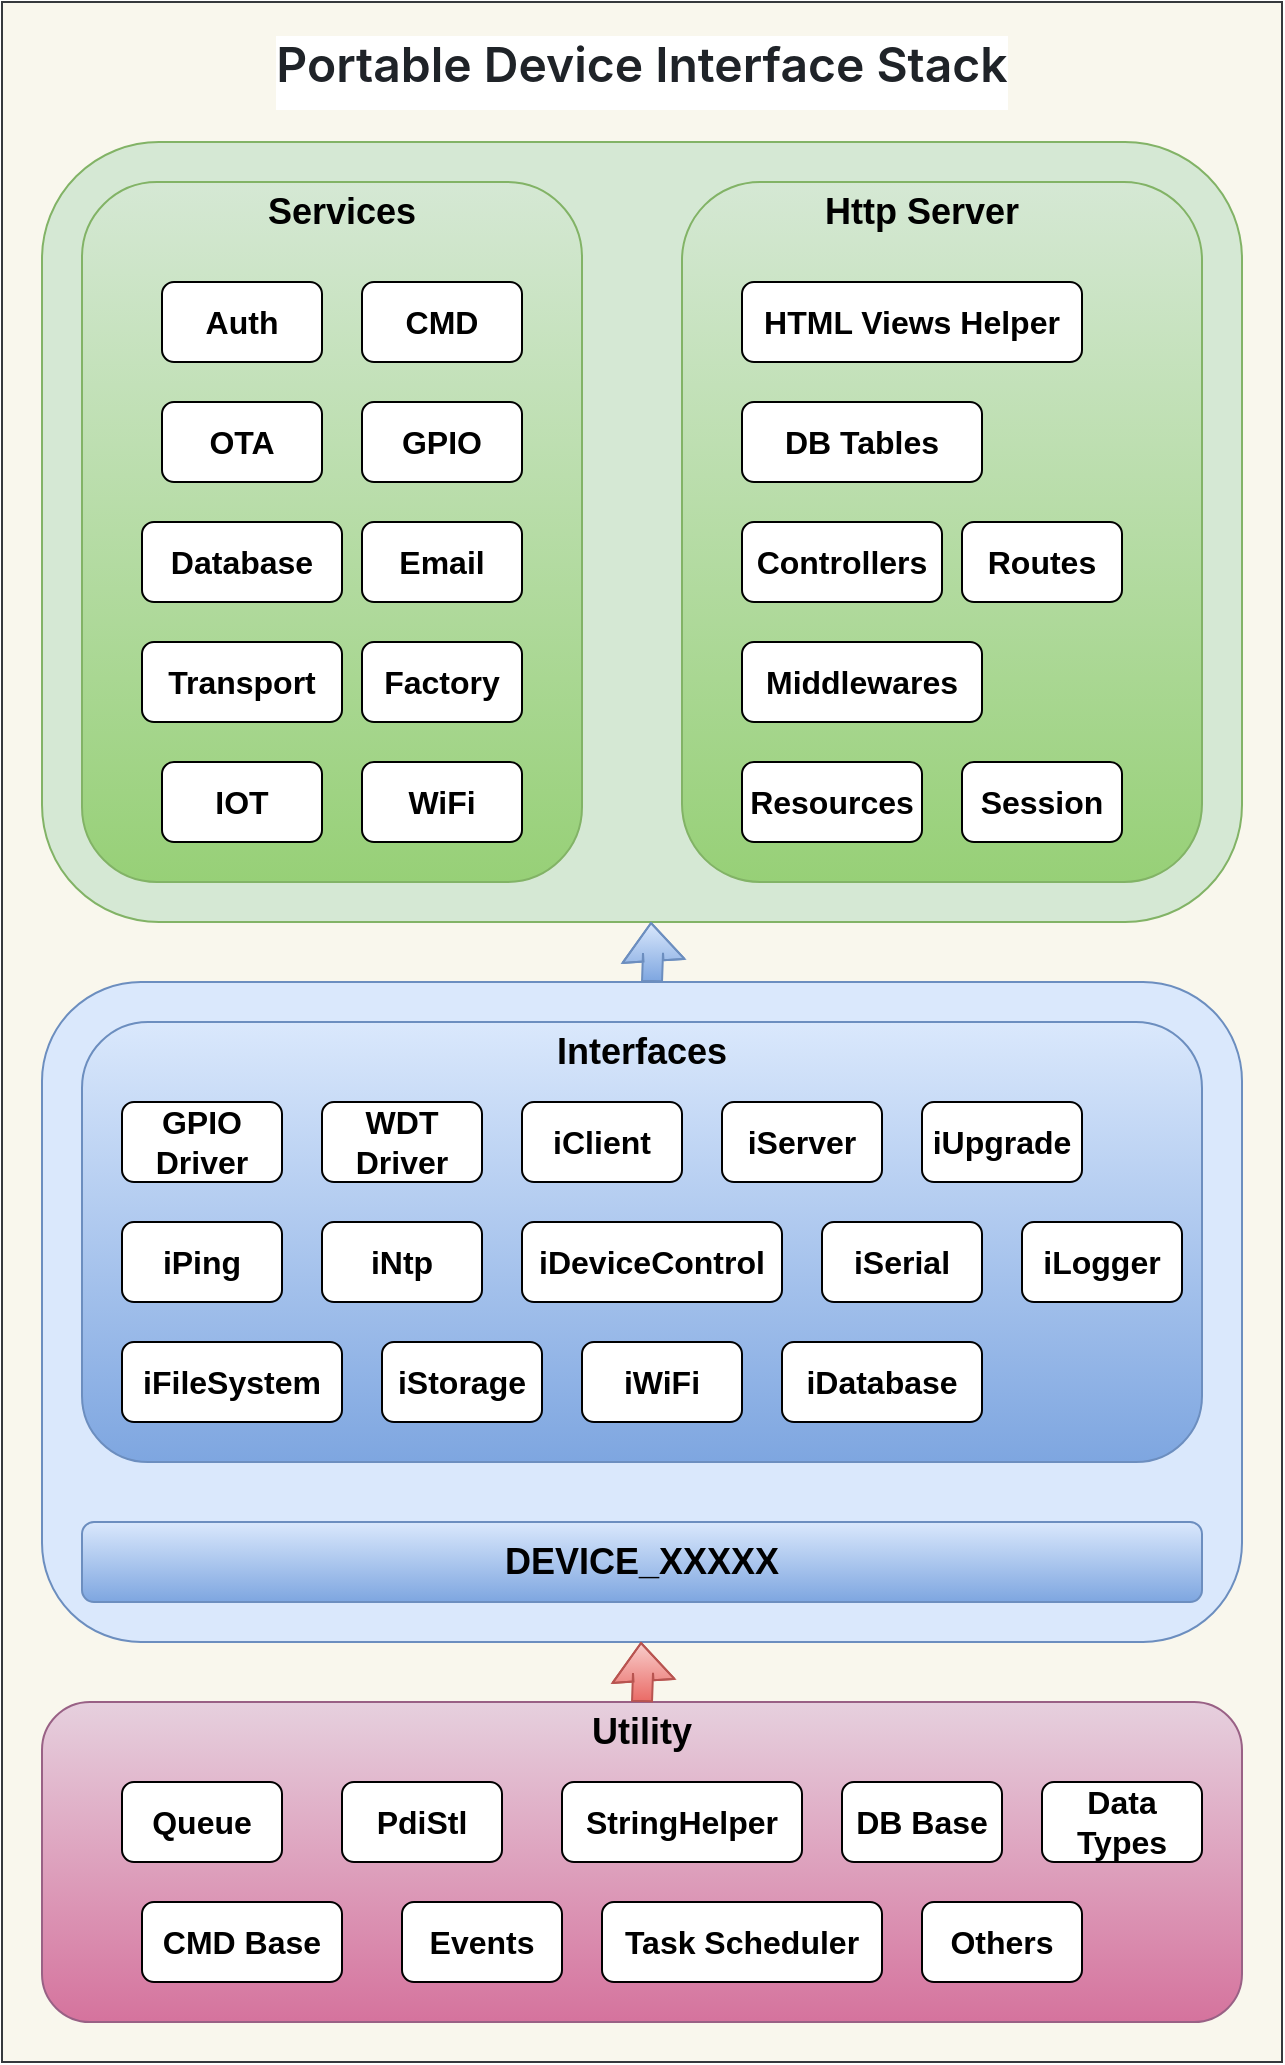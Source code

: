 <mxfile version="27.0.3">
  <diagram name="Page-1" id="NKThMFRLzUCJ7Fi8OCnz">
    <mxGraphModel dx="990" dy="678" grid="1" gridSize="10" guides="1" tooltips="1" connect="1" arrows="1" fold="1" page="1" pageScale="1" pageWidth="827" pageHeight="1169" math="0" shadow="0">
      <root>
        <mxCell id="0" />
        <mxCell id="1" parent="0" />
        <mxCell id="QejgOrHZM77KhZXNUiPQ-61" value="" style="rounded=0;whiteSpace=wrap;html=1;fillColor=#f9f7ed;strokeColor=#36393d;" vertex="1" parent="1">
          <mxGeometry x="80" y="80" width="640" height="1030" as="geometry" />
        </mxCell>
        <mxCell id="QejgOrHZM77KhZXNUiPQ-57" value="" style="rounded=1;whiteSpace=wrap;html=1;fillColor=#d5e8d4;strokeColor=#82b366;" vertex="1" parent="1">
          <mxGeometry x="100" y="150" width="600" height="390" as="geometry" />
        </mxCell>
        <mxCell id="QejgOrHZM77KhZXNUiPQ-55" value="" style="rounded=1;whiteSpace=wrap;html=1;fillColor=#dae8fc;strokeColor=#6c8ebf;" vertex="1" parent="1">
          <mxGeometry x="100" y="570" width="600" height="330" as="geometry" />
        </mxCell>
        <mxCell id="QejgOrHZM77KhZXNUiPQ-2" value="" style="rounded=1;whiteSpace=wrap;html=1;fillColor=#d5e8d4;strokeColor=#82b366;gradientColor=#97d077;" vertex="1" parent="1">
          <mxGeometry x="120" y="170" width="250" height="350" as="geometry" />
        </mxCell>
        <mxCell id="QejgOrHZM77KhZXNUiPQ-3" value="&lt;font style=&quot;font-size: 18px;&quot;&gt;&lt;b&gt;Services&lt;/b&gt;&lt;/font&gt;" style="text;html=1;align=center;verticalAlign=middle;whiteSpace=wrap;rounded=0;strokeWidth=3;" vertex="1" parent="1">
          <mxGeometry x="220" y="170" width="60" height="30" as="geometry" />
        </mxCell>
        <mxCell id="QejgOrHZM77KhZXNUiPQ-4" value="&lt;font style=&quot;font-size: 16px;&quot;&gt;&lt;b style=&quot;&quot;&gt;Auth&lt;/b&gt;&lt;/font&gt;" style="rounded=1;whiteSpace=wrap;html=1;" vertex="1" parent="1">
          <mxGeometry x="160" y="220" width="80" height="40" as="geometry" />
        </mxCell>
        <mxCell id="QejgOrHZM77KhZXNUiPQ-5" value="&lt;font style=&quot;font-size: 16px;&quot;&gt;&lt;b style=&quot;&quot;&gt;CMD&lt;/b&gt;&lt;/font&gt;" style="rounded=1;whiteSpace=wrap;html=1;" vertex="1" parent="1">
          <mxGeometry x="260" y="220" width="80" height="40" as="geometry" />
        </mxCell>
        <mxCell id="QejgOrHZM77KhZXNUiPQ-6" value="&lt;font style=&quot;font-size: 16px;&quot;&gt;&lt;b style=&quot;&quot;&gt;Database&lt;/b&gt;&lt;/font&gt;" style="rounded=1;whiteSpace=wrap;html=1;" vertex="1" parent="1">
          <mxGeometry x="150" y="340" width="100" height="40" as="geometry" />
        </mxCell>
        <mxCell id="QejgOrHZM77KhZXNUiPQ-7" value="&lt;font style=&quot;font-size: 16px;&quot;&gt;&lt;b style=&quot;&quot;&gt;GPIO&lt;/b&gt;&lt;/font&gt;" style="rounded=1;whiteSpace=wrap;html=1;" vertex="1" parent="1">
          <mxGeometry x="260" y="280" width="80" height="40" as="geometry" />
        </mxCell>
        <mxCell id="QejgOrHZM77KhZXNUiPQ-8" value="&lt;font style=&quot;font-size: 16px;&quot;&gt;&lt;b style=&quot;&quot;&gt;OTA&lt;/b&gt;&lt;/font&gt;" style="rounded=1;whiteSpace=wrap;html=1;" vertex="1" parent="1">
          <mxGeometry x="160" y="280" width="80" height="40" as="geometry" />
        </mxCell>
        <mxCell id="QejgOrHZM77KhZXNUiPQ-9" value="&lt;font style=&quot;font-size: 16px;&quot;&gt;&lt;b style=&quot;&quot;&gt;Factory&lt;/b&gt;&lt;/font&gt;" style="rounded=1;whiteSpace=wrap;html=1;" vertex="1" parent="1">
          <mxGeometry x="260" y="400" width="80" height="40" as="geometry" />
        </mxCell>
        <mxCell id="QejgOrHZM77KhZXNUiPQ-10" value="&lt;font style=&quot;font-size: 16px;&quot;&gt;&lt;b style=&quot;&quot;&gt;Email&lt;/b&gt;&lt;/font&gt;" style="rounded=1;whiteSpace=wrap;html=1;" vertex="1" parent="1">
          <mxGeometry x="260" y="340" width="80" height="40" as="geometry" />
        </mxCell>
        <mxCell id="QejgOrHZM77KhZXNUiPQ-11" value="&lt;font style=&quot;font-size: 16px;&quot;&gt;&lt;b style=&quot;&quot;&gt;IOT&lt;/b&gt;&lt;/font&gt;" style="rounded=1;whiteSpace=wrap;html=1;" vertex="1" parent="1">
          <mxGeometry x="160" y="460" width="80" height="40" as="geometry" />
        </mxCell>
        <mxCell id="QejgOrHZM77KhZXNUiPQ-12" value="&lt;font style=&quot;font-size: 16px;&quot;&gt;&lt;b style=&quot;&quot;&gt;WiFi&lt;/b&gt;&lt;/font&gt;" style="rounded=1;whiteSpace=wrap;html=1;" vertex="1" parent="1">
          <mxGeometry x="260" y="460" width="80" height="40" as="geometry" />
        </mxCell>
        <mxCell id="QejgOrHZM77KhZXNUiPQ-13" value="&lt;span style=&quot;font-size: 16px;&quot;&gt;&lt;b&gt;Transport&lt;/b&gt;&lt;/span&gt;" style="rounded=1;whiteSpace=wrap;html=1;" vertex="1" parent="1">
          <mxGeometry x="150" y="400" width="100" height="40" as="geometry" />
        </mxCell>
        <mxCell id="QejgOrHZM77KhZXNUiPQ-14" value="" style="rounded=1;whiteSpace=wrap;html=1;fillColor=#e6d0de;gradientColor=#d5739d;strokeColor=#996185;" vertex="1" parent="1">
          <mxGeometry x="100" y="930" width="600" height="160" as="geometry" />
        </mxCell>
        <mxCell id="QejgOrHZM77KhZXNUiPQ-15" value="&lt;font style=&quot;font-size: 16px;&quot;&gt;&lt;b style=&quot;&quot;&gt;Queue&lt;/b&gt;&lt;/font&gt;" style="rounded=1;whiteSpace=wrap;html=1;" vertex="1" parent="1">
          <mxGeometry x="140" y="970" width="80" height="40" as="geometry" />
        </mxCell>
        <mxCell id="QejgOrHZM77KhZXNUiPQ-16" value="&lt;font style=&quot;font-size: 16px;&quot;&gt;&lt;b style=&quot;&quot;&gt;PdiStl&lt;/b&gt;&lt;/font&gt;" style="rounded=1;whiteSpace=wrap;html=1;" vertex="1" parent="1">
          <mxGeometry x="250" y="970" width="80" height="40" as="geometry" />
        </mxCell>
        <mxCell id="QejgOrHZM77KhZXNUiPQ-17" value="&lt;font style=&quot;font-size: 16px;&quot;&gt;&lt;b style=&quot;&quot;&gt;StringHelper&lt;/b&gt;&lt;/font&gt;" style="rounded=1;whiteSpace=wrap;html=1;" vertex="1" parent="1">
          <mxGeometry x="360" y="970" width="120" height="40" as="geometry" />
        </mxCell>
        <mxCell id="QejgOrHZM77KhZXNUiPQ-18" value="&lt;font style=&quot;font-size: 16px;&quot;&gt;&lt;b style=&quot;&quot;&gt;DB Base&lt;/b&gt;&lt;/font&gt;" style="rounded=1;whiteSpace=wrap;html=1;" vertex="1" parent="1">
          <mxGeometry x="500" y="970" width="80" height="40" as="geometry" />
        </mxCell>
        <mxCell id="QejgOrHZM77KhZXNUiPQ-19" value="&lt;font style=&quot;font-size: 16px;&quot;&gt;&lt;b style=&quot;&quot;&gt;CMD Base&lt;/b&gt;&lt;/font&gt;" style="rounded=1;whiteSpace=wrap;html=1;" vertex="1" parent="1">
          <mxGeometry x="150" y="1030" width="100" height="40" as="geometry" />
        </mxCell>
        <mxCell id="QejgOrHZM77KhZXNUiPQ-20" value="&lt;font style=&quot;font-size: 16px;&quot;&gt;&lt;b style=&quot;&quot;&gt;Events&lt;/b&gt;&lt;/font&gt;" style="rounded=1;whiteSpace=wrap;html=1;" vertex="1" parent="1">
          <mxGeometry x="280" y="1030" width="80" height="40" as="geometry" />
        </mxCell>
        <mxCell id="QejgOrHZM77KhZXNUiPQ-21" value="&lt;font style=&quot;font-size: 16px;&quot;&gt;&lt;b style=&quot;&quot;&gt;Task Scheduler&lt;/b&gt;&lt;/font&gt;" style="rounded=1;whiteSpace=wrap;html=1;" vertex="1" parent="1">
          <mxGeometry x="380" y="1030" width="140" height="40" as="geometry" />
        </mxCell>
        <mxCell id="QejgOrHZM77KhZXNUiPQ-22" value="&lt;font style=&quot;font-size: 16px;&quot;&gt;&lt;b style=&quot;&quot;&gt;Others&lt;/b&gt;&lt;/font&gt;" style="rounded=1;whiteSpace=wrap;html=1;" vertex="1" parent="1">
          <mxGeometry x="540" y="1030" width="80" height="40" as="geometry" />
        </mxCell>
        <mxCell id="QejgOrHZM77KhZXNUiPQ-23" value="&lt;font style=&quot;font-size: 18px;&quot;&gt;&lt;b&gt;Utility&lt;/b&gt;&lt;/font&gt;" style="text;html=1;align=center;verticalAlign=middle;whiteSpace=wrap;rounded=0;strokeWidth=3;" vertex="1" parent="1">
          <mxGeometry x="370" y="930" width="60" height="30" as="geometry" />
        </mxCell>
        <mxCell id="QejgOrHZM77KhZXNUiPQ-26" value="" style="rounded=1;whiteSpace=wrap;html=1;fillColor=#d5e8d4;strokeColor=#82b366;gradientColor=#97d077;" vertex="1" parent="1">
          <mxGeometry x="420" y="170" width="260" height="350" as="geometry" />
        </mxCell>
        <mxCell id="QejgOrHZM77KhZXNUiPQ-27" value="&lt;font style=&quot;font-size: 18px;&quot;&gt;&lt;b&gt;Http Server&lt;/b&gt;&lt;/font&gt;" style="text;html=1;align=center;verticalAlign=middle;whiteSpace=wrap;rounded=0;strokeWidth=3;" vertex="1" parent="1">
          <mxGeometry x="490" y="170" width="100" height="30" as="geometry" />
        </mxCell>
        <mxCell id="QejgOrHZM77KhZXNUiPQ-28" value="&lt;font style=&quot;font-size: 16px;&quot;&gt;&lt;b style=&quot;&quot;&gt;HTML Views Helper&lt;/b&gt;&lt;/font&gt;" style="rounded=1;whiteSpace=wrap;html=1;" vertex="1" parent="1">
          <mxGeometry x="450" y="220" width="170" height="40" as="geometry" />
        </mxCell>
        <mxCell id="QejgOrHZM77KhZXNUiPQ-29" value="&lt;font style=&quot;font-size: 16px;&quot;&gt;&lt;b style=&quot;&quot;&gt;DB Tables&lt;/b&gt;&lt;/font&gt;" style="rounded=1;whiteSpace=wrap;html=1;" vertex="1" parent="1">
          <mxGeometry x="450" y="280" width="120" height="40" as="geometry" />
        </mxCell>
        <mxCell id="QejgOrHZM77KhZXNUiPQ-30" value="&lt;font style=&quot;font-size: 16px;&quot;&gt;&lt;b style=&quot;&quot;&gt;Session&lt;/b&gt;&lt;/font&gt;" style="rounded=1;whiteSpace=wrap;html=1;" vertex="1" parent="1">
          <mxGeometry x="560" y="460" width="80" height="40" as="geometry" />
        </mxCell>
        <mxCell id="QejgOrHZM77KhZXNUiPQ-31" value="&lt;font style=&quot;font-size: 16px;&quot;&gt;&lt;b style=&quot;&quot;&gt;Routes&lt;/b&gt;&lt;/font&gt;" style="rounded=1;whiteSpace=wrap;html=1;" vertex="1" parent="1">
          <mxGeometry x="560" y="340" width="80" height="40" as="geometry" />
        </mxCell>
        <mxCell id="QejgOrHZM77KhZXNUiPQ-32" value="&lt;font style=&quot;font-size: 16px;&quot;&gt;&lt;b style=&quot;&quot;&gt;Controllers&lt;/b&gt;&lt;/font&gt;" style="rounded=1;whiteSpace=wrap;html=1;" vertex="1" parent="1">
          <mxGeometry x="450" y="340" width="100" height="40" as="geometry" />
        </mxCell>
        <mxCell id="QejgOrHZM77KhZXNUiPQ-33" value="&lt;font style=&quot;font-size: 16px;&quot;&gt;&lt;b style=&quot;&quot;&gt;Middlewares&lt;/b&gt;&lt;/font&gt;" style="rounded=1;whiteSpace=wrap;html=1;" vertex="1" parent="1">
          <mxGeometry x="450" y="400" width="120" height="40" as="geometry" />
        </mxCell>
        <mxCell id="QejgOrHZM77KhZXNUiPQ-34" value="&lt;font style=&quot;font-size: 16px;&quot;&gt;&lt;b style=&quot;&quot;&gt;Resources&lt;/b&gt;&lt;/font&gt;" style="rounded=1;whiteSpace=wrap;html=1;" vertex="1" parent="1">
          <mxGeometry x="450" y="460" width="90" height="40" as="geometry" />
        </mxCell>
        <mxCell id="QejgOrHZM77KhZXNUiPQ-35" value="" style="rounded=1;whiteSpace=wrap;html=1;fillColor=#dae8fc;strokeColor=#6c8ebf;gradientColor=#7ea6e0;" vertex="1" parent="1">
          <mxGeometry x="120" y="590" width="560" height="220" as="geometry" />
        </mxCell>
        <mxCell id="QejgOrHZM77KhZXNUiPQ-36" value="&lt;font style=&quot;font-size: 18px;&quot;&gt;&lt;b&gt;Interfaces&lt;/b&gt;&lt;/font&gt;" style="text;html=1;align=center;verticalAlign=middle;whiteSpace=wrap;rounded=0;strokeWidth=3;" vertex="1" parent="1">
          <mxGeometry x="370" y="590" width="60" height="30" as="geometry" />
        </mxCell>
        <mxCell id="QejgOrHZM77KhZXNUiPQ-37" value="&lt;font style=&quot;font-size: 16px;&quot;&gt;&lt;b style=&quot;&quot;&gt;GPIO Driver&lt;/b&gt;&lt;/font&gt;" style="rounded=1;whiteSpace=wrap;html=1;" vertex="1" parent="1">
          <mxGeometry x="140" y="630" width="80" height="40" as="geometry" />
        </mxCell>
        <mxCell id="QejgOrHZM77KhZXNUiPQ-38" value="&lt;font style=&quot;font-size: 16px;&quot;&gt;&lt;b style=&quot;&quot;&gt;WDT Driver&lt;/b&gt;&lt;/font&gt;" style="rounded=1;whiteSpace=wrap;html=1;" vertex="1" parent="1">
          <mxGeometry x="240" y="630" width="80" height="40" as="geometry" />
        </mxCell>
        <mxCell id="QejgOrHZM77KhZXNUiPQ-39" value="&lt;font style=&quot;font-size: 16px;&quot;&gt;&lt;b style=&quot;&quot;&gt;iClient&lt;/b&gt;&lt;/font&gt;" style="rounded=1;whiteSpace=wrap;html=1;" vertex="1" parent="1">
          <mxGeometry x="340" y="630" width="80" height="40" as="geometry" />
        </mxCell>
        <mxCell id="QejgOrHZM77KhZXNUiPQ-40" value="&lt;font style=&quot;font-size: 16px;&quot;&gt;&lt;b style=&quot;&quot;&gt;iServer&lt;/b&gt;&lt;/font&gt;" style="rounded=1;whiteSpace=wrap;html=1;" vertex="1" parent="1">
          <mxGeometry x="440" y="630" width="80" height="40" as="geometry" />
        </mxCell>
        <mxCell id="QejgOrHZM77KhZXNUiPQ-41" value="&lt;font style=&quot;font-size: 16px;&quot;&gt;&lt;b style=&quot;&quot;&gt;iUpgrade&lt;/b&gt;&lt;/font&gt;" style="rounded=1;whiteSpace=wrap;html=1;" vertex="1" parent="1">
          <mxGeometry x="540" y="630" width="80" height="40" as="geometry" />
        </mxCell>
        <mxCell id="QejgOrHZM77KhZXNUiPQ-42" value="&lt;font style=&quot;font-size: 16px;&quot;&gt;&lt;b style=&quot;&quot;&gt;iPing&lt;/b&gt;&lt;/font&gt;" style="rounded=1;whiteSpace=wrap;html=1;" vertex="1" parent="1">
          <mxGeometry x="140" y="690" width="80" height="40" as="geometry" />
        </mxCell>
        <mxCell id="QejgOrHZM77KhZXNUiPQ-43" value="&lt;font style=&quot;font-size: 16px;&quot;&gt;&lt;b style=&quot;&quot;&gt;iNtp&lt;/b&gt;&lt;/font&gt;" style="rounded=1;whiteSpace=wrap;html=1;" vertex="1" parent="1">
          <mxGeometry x="240" y="690" width="80" height="40" as="geometry" />
        </mxCell>
        <mxCell id="QejgOrHZM77KhZXNUiPQ-44" value="&lt;font style=&quot;font-size: 16px;&quot;&gt;&lt;b style=&quot;&quot;&gt;iDeviceControl&lt;/b&gt;&lt;/font&gt;" style="rounded=1;whiteSpace=wrap;html=1;" vertex="1" parent="1">
          <mxGeometry x="340" y="690" width="130" height="40" as="geometry" />
        </mxCell>
        <mxCell id="QejgOrHZM77KhZXNUiPQ-45" value="&lt;font style=&quot;font-size: 16px;&quot;&gt;&lt;b style=&quot;&quot;&gt;iSerial&lt;/b&gt;&lt;/font&gt;" style="rounded=1;whiteSpace=wrap;html=1;" vertex="1" parent="1">
          <mxGeometry x="490" y="690" width="80" height="40" as="geometry" />
        </mxCell>
        <mxCell id="QejgOrHZM77KhZXNUiPQ-46" value="&lt;font style=&quot;font-size: 16px;&quot;&gt;&lt;b style=&quot;&quot;&gt;iFileSystem&lt;/b&gt;&lt;/font&gt;" style="rounded=1;whiteSpace=wrap;html=1;" vertex="1" parent="1">
          <mxGeometry x="140" y="750" width="110" height="40" as="geometry" />
        </mxCell>
        <mxCell id="QejgOrHZM77KhZXNUiPQ-47" value="&lt;font style=&quot;font-size: 16px;&quot;&gt;&lt;b style=&quot;&quot;&gt;iStorage&lt;/b&gt;&lt;/font&gt;" style="rounded=1;whiteSpace=wrap;html=1;" vertex="1" parent="1">
          <mxGeometry x="270" y="750" width="80" height="40" as="geometry" />
        </mxCell>
        <mxCell id="QejgOrHZM77KhZXNUiPQ-48" value="&lt;font style=&quot;font-size: 16px;&quot;&gt;&lt;b style=&quot;&quot;&gt;iWiFi&lt;/b&gt;&lt;/font&gt;" style="rounded=1;whiteSpace=wrap;html=1;" vertex="1" parent="1">
          <mxGeometry x="370" y="750" width="80" height="40" as="geometry" />
        </mxCell>
        <mxCell id="QejgOrHZM77KhZXNUiPQ-49" value="&lt;font style=&quot;font-size: 16px;&quot;&gt;&lt;b style=&quot;&quot;&gt;iDatabase&lt;/b&gt;&lt;/font&gt;" style="rounded=1;whiteSpace=wrap;html=1;" vertex="1" parent="1">
          <mxGeometry x="470" y="750" width="100" height="40" as="geometry" />
        </mxCell>
        <mxCell id="QejgOrHZM77KhZXNUiPQ-50" value="&lt;font style=&quot;font-size: 16px;&quot;&gt;&lt;b style=&quot;&quot;&gt;iLogger&lt;/b&gt;&lt;/font&gt;" style="rounded=1;whiteSpace=wrap;html=1;" vertex="1" parent="1">
          <mxGeometry x="590" y="690" width="80" height="40" as="geometry" />
        </mxCell>
        <mxCell id="QejgOrHZM77KhZXNUiPQ-51" value="" style="rounded=1;whiteSpace=wrap;html=1;fillColor=#dae8fc;gradientColor=#7ea6e0;strokeColor=#6c8ebf;" vertex="1" parent="1">
          <mxGeometry x="120" y="840" width="560" height="40" as="geometry" />
        </mxCell>
        <mxCell id="QejgOrHZM77KhZXNUiPQ-52" value="&lt;font style=&quot;font-size: 18px;&quot;&gt;&lt;b&gt;DEVICE_XXXXX&lt;/b&gt;&lt;/font&gt;" style="text;html=1;align=center;verticalAlign=middle;whiteSpace=wrap;rounded=0;strokeWidth=3;" vertex="1" parent="1">
          <mxGeometry x="370" y="845" width="60" height="30" as="geometry" />
        </mxCell>
        <mxCell id="QejgOrHZM77KhZXNUiPQ-56" value="" style="shape=flexArrow;endArrow=classic;html=1;rounded=0;edgeStyle=orthogonalEdgeStyle;fillColor=#dae8fc;gradientColor=#7ea6e0;strokeColor=#6c8ebf;" edge="1" parent="1">
          <mxGeometry width="50" height="50" relative="1" as="geometry">
            <mxPoint x="405" y="570" as="sourcePoint" />
            <mxPoint x="404.5" y="540" as="targetPoint" />
          </mxGeometry>
        </mxCell>
        <mxCell id="QejgOrHZM77KhZXNUiPQ-60" value="" style="shape=flexArrow;endArrow=classic;html=1;rounded=0;edgeStyle=orthogonalEdgeStyle;fillColor=#f8cecc;gradientColor=#ea6b66;strokeColor=#b85450;" edge="1" parent="1">
          <mxGeometry width="50" height="50" relative="1" as="geometry">
            <mxPoint x="400" y="930" as="sourcePoint" />
            <mxPoint x="399.5" y="900" as="targetPoint" />
          </mxGeometry>
        </mxCell>
        <mxCell id="QejgOrHZM77KhZXNUiPQ-62" value="&lt;h1 style=&quot;box-sizing: border-box; margin-right: 0px; margin-bottom: var(--base-size-16); margin-left: 0px; font-weight: var(--base-text-weight-semibold, 600); line-height: 1.25; padding-bottom: 0.3em; border-bottom: 1px solid var(--borderColor-muted, var(--color-border-muted)); color: rgb(31, 35, 40); font-family: -apple-system, BlinkMacSystemFont, &amp;quot;Segoe UI&amp;quot;, &amp;quot;Noto Sans&amp;quot;, Helvetica, Arial, sans-serif, &amp;quot;Apple Color Emoji&amp;quot;, &amp;quot;Segoe UI Emoji&amp;quot;; text-align: start; background-color: rgb(255, 255, 255); margin-top: 0px !important;&quot; dir=&quot;auto&quot; class=&quot;heading-element&quot; tabindex=&quot;-1&quot;&gt;Portable Device Interface Stack&lt;/h1&gt;" style="text;html=1;align=center;verticalAlign=middle;whiteSpace=wrap;rounded=0;strokeWidth=3;" vertex="1" parent="1">
          <mxGeometry x="180" y="100" width="440" height="30" as="geometry" />
        </mxCell>
        <mxCell id="QejgOrHZM77KhZXNUiPQ-64" value="&lt;font style=&quot;font-size: 16px;&quot;&gt;&lt;b style=&quot;&quot;&gt;Data Types&lt;/b&gt;&lt;/font&gt;" style="rounded=1;whiteSpace=wrap;html=1;" vertex="1" parent="1">
          <mxGeometry x="600" y="970" width="80" height="40" as="geometry" />
        </mxCell>
      </root>
    </mxGraphModel>
  </diagram>
</mxfile>
